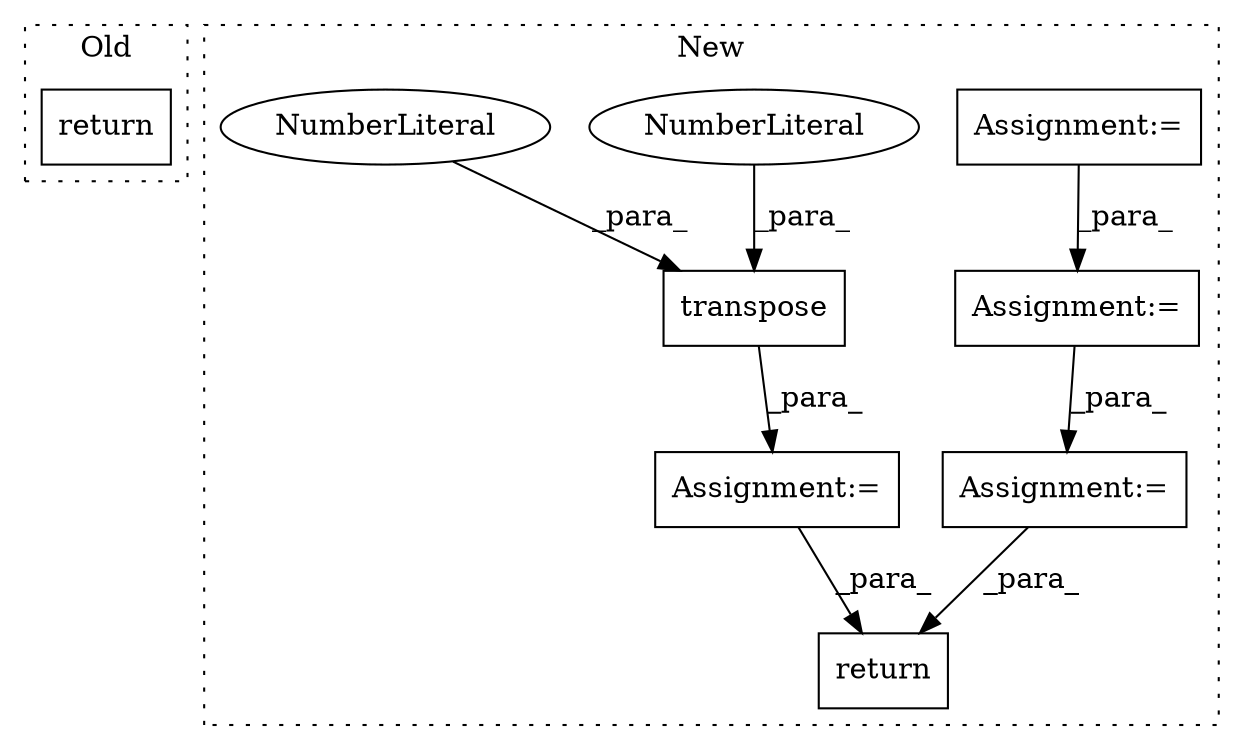 digraph G {
subgraph cluster0 {
1 [label="return" a="41" s="1687" l="7" shape="box"];
label = "Old";
style="dotted";
}
subgraph cluster1 {
2 [label="transpose" a="32" s="1877,1890" l="10,1" shape="box"];
3 [label="return" a="41" s="1899" l="7" shape="box"];
4 [label="Assignment:=" a="7" s="1872" l="1" shape="box"];
5 [label="Assignment:=" a="7" s="1781" l="1" shape="box"];
6 [label="Assignment:=" a="7" s="1815" l="1" shape="box"];
7 [label="Assignment:=" a="7" s="1268" l="7" shape="box"];
8 [label="NumberLiteral" a="34" s="1889" l="1" shape="ellipse"];
9 [label="NumberLiteral" a="34" s="1887" l="1" shape="ellipse"];
label = "New";
style="dotted";
}
2 -> 4 [label="_para_"];
4 -> 3 [label="_para_"];
5 -> 6 [label="_para_"];
6 -> 3 [label="_para_"];
7 -> 5 [label="_para_"];
8 -> 2 [label="_para_"];
9 -> 2 [label="_para_"];
}